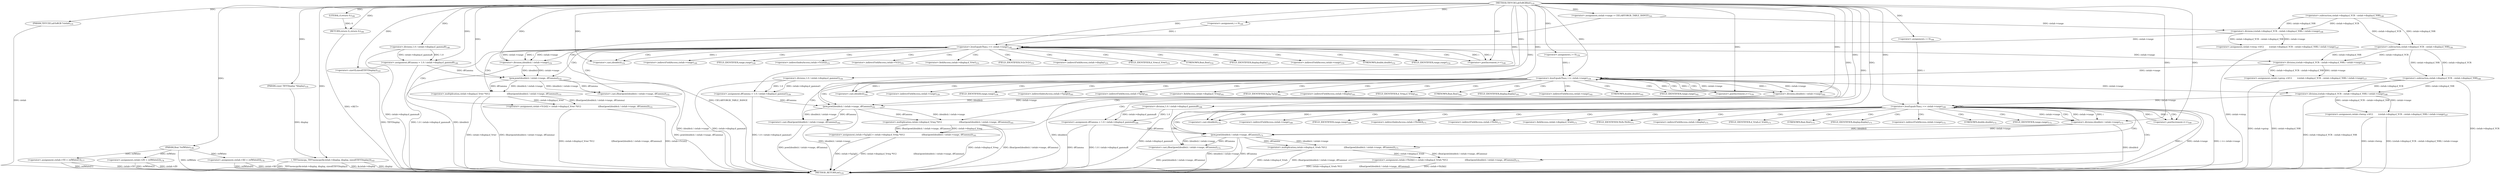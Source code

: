 digraph "TIFFCIELabToRGBInit" {  
"6973" [label = <(METHOD,TIFFCIELabToRGBInit)<SUB>135</SUB>> ]
"7208" [label = <(METHOD_RETURN,int)<SUB>135</SUB>> ]
"6974" [label = <(PARAM,TIFFCIELabToRGB *cielab)<SUB>135</SUB>> ]
"6975" [label = <(PARAM,const TIFFDisplay *display)<SUB>135</SUB>> ]
"6976" [label = <(PARAM,float *refWhite)<SUB>136</SUB>> ]
"6980" [label = <(&lt;operator&gt;.assignment,cielab-&gt;range = CIELABTORGB_TABLE_RANGE)<SUB>141</SUB>> ]
"6985" [label = <(_TIFFmemcpy,_TIFFmemcpy(&amp;cielab-&gt;display, display, sizeof(TIFFDisplay)))<SUB>143</SUB>> ]
"6993" [label = <(&lt;operator&gt;.assignment,dfGamma = 1.0 / cielab-&gt;display.d_gammaR)<SUB>146</SUB>> ]
"7002" [label = <(&lt;operator&gt;.assignment,cielab-&gt;rstep =\012        (cielab-&gt;display.d_YCR - cielab-&gt;display.d_Y0R) / cielab-&gt;range)<SUB>147</SUB>> ]
"7057" [label = <(&lt;operator&gt;.assignment,dfGamma = 1.0 / cielab-&gt;display.d_gammaG)<SUB>156</SUB>> ]
"7066" [label = <(&lt;operator&gt;.assignment,cielab-&gt;gstep =\012        (cielab-&gt;display.d_YCR - cielab-&gt;display.d_Y0R) / cielab-&gt;range)<SUB>157</SUB>> ]
"7121" [label = <(&lt;operator&gt;.assignment,dfGamma = 1.0 / cielab-&gt;display.d_gammaB)<SUB>166</SUB>> ]
"7130" [label = <(&lt;operator&gt;.assignment,cielab-&gt;bstep =\012        (cielab-&gt;display.d_YCR - cielab-&gt;display.d_Y0R) / cielab-&gt;range)<SUB>167</SUB>> ]
"7185" [label = <(&lt;operator&gt;.assignment,cielab-&gt;X0 = refWhite[0])<SUB>176</SUB>> ]
"7192" [label = <(&lt;operator&gt;.assignment,cielab-&gt;Y0 = refWhite[1])<SUB>177</SUB>> ]
"7199" [label = <(&lt;operator&gt;.assignment,cielab-&gt;Z0 = refWhite[2])<SUB>178</SUB>> ]
"7206" [label = <(RETURN,return 0;,return 0;)<SUB>180</SUB>> ]
"7026" [label = <(&lt;operator&gt;.lessEqualsThan,i &lt;= cielab-&gt;range)<SUB>149</SUB>> ]
"7031" [label = <(&lt;operator&gt;.postIncrement,i++)<SUB>149</SUB>> ]
"7090" [label = <(&lt;operator&gt;.lessEqualsThan,i &lt;= cielab-&gt;range)<SUB>159</SUB>> ]
"7095" [label = <(&lt;operator&gt;.postIncrement,i++)<SUB>159</SUB>> ]
"7154" [label = <(&lt;operator&gt;.lessEqualsThan,i &lt;= cielab-&gt;range)<SUB>169</SUB>> ]
"7159" [label = <(&lt;operator&gt;.postIncrement,i++)<SUB>169</SUB>> ]
"7207" [label = <(LITERAL,0,return 0;)<SUB>180</SUB>> ]
"6991" [label = <(&lt;operator&gt;.sizeOf,sizeof(TIFFDisplay))<SUB>143</SUB>> ]
"6995" [label = <(&lt;operator&gt;.division,1.0 / cielab-&gt;display.d_gammaR)<SUB>146</SUB>> ]
"7006" [label = <(&lt;operator&gt;.division,(cielab-&gt;display.d_YCR - cielab-&gt;display.d_Y0R) / cielab-&gt;range)<SUB>148</SUB>> ]
"7023" [label = <(&lt;operator&gt;.assignment,i = 0)<SUB>149</SUB>> ]
"7034" [label = <(&lt;operator&gt;.assignment,cielab-&gt;Yr2r[i] = cielab-&gt;display.d_Vrwr *\012                          ((float)pow((double)i / cielab-&gt;range, dfGamma)))<SUB>151</SUB>> ]
"7059" [label = <(&lt;operator&gt;.division,1.0 / cielab-&gt;display.d_gammaG)<SUB>156</SUB>> ]
"7070" [label = <(&lt;operator&gt;.division,(cielab-&gt;display.d_YCR - cielab-&gt;display.d_Y0R) / cielab-&gt;range)<SUB>158</SUB>> ]
"7087" [label = <(&lt;operator&gt;.assignment,i = 0)<SUB>159</SUB>> ]
"7098" [label = <(&lt;operator&gt;.assignment,cielab-&gt;Yg2g[i] = cielab-&gt;display.d_Vrwg *\012                          ((float)pow((double)i / cielab-&gt;range, dfGamma)))<SUB>161</SUB>> ]
"7123" [label = <(&lt;operator&gt;.division,1.0 / cielab-&gt;display.d_gammaB)<SUB>166</SUB>> ]
"7134" [label = <(&lt;operator&gt;.division,(cielab-&gt;display.d_YCR - cielab-&gt;display.d_Y0R) / cielab-&gt;range)<SUB>168</SUB>> ]
"7151" [label = <(&lt;operator&gt;.assignment,i = 0)<SUB>169</SUB>> ]
"7162" [label = <(&lt;operator&gt;.assignment,cielab-&gt;Yb2b[i] = cielab-&gt;display.d_Vrwb *\012                          ((float)pow((double)i / cielab-&gt;range, dfGamma)))<SUB>171</SUB>> ]
"7007" [label = <(&lt;operator&gt;.subtraction,cielab-&gt;display.d_YCR - cielab-&gt;display.d_Y0R)<SUB>148</SUB>> ]
"7071" [label = <(&lt;operator&gt;.subtraction,cielab-&gt;display.d_YCR - cielab-&gt;display.d_Y0R)<SUB>158</SUB>> ]
"7135" [label = <(&lt;operator&gt;.subtraction,cielab-&gt;display.d_YCR - cielab-&gt;display.d_Y0R)<SUB>168</SUB>> ]
"7040" [label = <(&lt;operator&gt;.multiplication,cielab-&gt;display.d_Vrwr *\012                          ((float)pow((double)i / cielab-&gt;range, dfGamma)))<SUB>151</SUB>> ]
"7104" [label = <(&lt;operator&gt;.multiplication,cielab-&gt;display.d_Vrwg *\012                          ((float)pow((double)i / cielab-&gt;range, dfGamma)))<SUB>161</SUB>> ]
"7168" [label = <(&lt;operator&gt;.multiplication,cielab-&gt;display.d_Vrwb *\012                          ((float)pow((double)i / cielab-&gt;range, dfGamma)))<SUB>171</SUB>> ]
"7046" [label = <(&lt;operator&gt;.cast,(float)pow((double)i / cielab-&gt;range, dfGamma))<SUB>152</SUB>> ]
"7110" [label = <(&lt;operator&gt;.cast,(float)pow((double)i / cielab-&gt;range, dfGamma))<SUB>162</SUB>> ]
"7174" [label = <(&lt;operator&gt;.cast,(float)pow((double)i / cielab-&gt;range, dfGamma))<SUB>172</SUB>> ]
"7048" [label = <(pow,pow((double)i / cielab-&gt;range, dfGamma))<SUB>152</SUB>> ]
"7112" [label = <(pow,pow((double)i / cielab-&gt;range, dfGamma))<SUB>162</SUB>> ]
"7176" [label = <(pow,pow((double)i / cielab-&gt;range, dfGamma))<SUB>172</SUB>> ]
"7049" [label = <(&lt;operator&gt;.division,(double)i / cielab-&gt;range)<SUB>152</SUB>> ]
"7113" [label = <(&lt;operator&gt;.division,(double)i / cielab-&gt;range)<SUB>162</SUB>> ]
"7177" [label = <(&lt;operator&gt;.division,(double)i / cielab-&gt;range)<SUB>172</SUB>> ]
"7050" [label = <(&lt;operator&gt;.cast,(double)i)<SUB>152</SUB>> ]
"7114" [label = <(&lt;operator&gt;.cast,(double)i)<SUB>162</SUB>> ]
"7178" [label = <(&lt;operator&gt;.cast,(double)i)<SUB>172</SUB>> ]
"7028" [label = <(&lt;operator&gt;.indirectFieldAccess,cielab-&gt;range)<SUB>149</SUB>> ]
"7092" [label = <(&lt;operator&gt;.indirectFieldAccess,cielab-&gt;range)<SUB>159</SUB>> ]
"7156" [label = <(&lt;operator&gt;.indirectFieldAccess,cielab-&gt;range)<SUB>169</SUB>> ]
"7030" [label = <(FIELD_IDENTIFIER,range,range)<SUB>149</SUB>> ]
"7035" [label = <(&lt;operator&gt;.indirectIndexAccess,cielab-&gt;Yr2r[i])<SUB>151</SUB>> ]
"7094" [label = <(FIELD_IDENTIFIER,range,range)<SUB>159</SUB>> ]
"7099" [label = <(&lt;operator&gt;.indirectIndexAccess,cielab-&gt;Yg2g[i])<SUB>161</SUB>> ]
"7158" [label = <(FIELD_IDENTIFIER,range,range)<SUB>169</SUB>> ]
"7163" [label = <(&lt;operator&gt;.indirectIndexAccess,cielab-&gt;Yb2b[i])<SUB>171</SUB>> ]
"7036" [label = <(&lt;operator&gt;.indirectFieldAccess,cielab-&gt;Yr2r)<SUB>151</SUB>> ]
"7041" [label = <(&lt;operator&gt;.fieldAccess,cielab-&gt;display.d_Vrwr)<SUB>151</SUB>> ]
"7100" [label = <(&lt;operator&gt;.indirectFieldAccess,cielab-&gt;Yg2g)<SUB>161</SUB>> ]
"7105" [label = <(&lt;operator&gt;.fieldAccess,cielab-&gt;display.d_Vrwg)<SUB>161</SUB>> ]
"7164" [label = <(&lt;operator&gt;.indirectFieldAccess,cielab-&gt;Yb2b)<SUB>171</SUB>> ]
"7169" [label = <(&lt;operator&gt;.fieldAccess,cielab-&gt;display.d_Vrwb)<SUB>171</SUB>> ]
"7038" [label = <(FIELD_IDENTIFIER,Yr2r,Yr2r)<SUB>151</SUB>> ]
"7042" [label = <(&lt;operator&gt;.indirectFieldAccess,cielab-&gt;display)<SUB>151</SUB>> ]
"7045" [label = <(FIELD_IDENTIFIER,d_Vrwr,d_Vrwr)<SUB>151</SUB>> ]
"7047" [label = <(UNKNOWN,float,float)<SUB>152</SUB>> ]
"7102" [label = <(FIELD_IDENTIFIER,Yg2g,Yg2g)<SUB>161</SUB>> ]
"7106" [label = <(&lt;operator&gt;.indirectFieldAccess,cielab-&gt;display)<SUB>161</SUB>> ]
"7109" [label = <(FIELD_IDENTIFIER,d_Vrwg,d_Vrwg)<SUB>161</SUB>> ]
"7111" [label = <(UNKNOWN,float,float)<SUB>162</SUB>> ]
"7166" [label = <(FIELD_IDENTIFIER,Yb2b,Yb2b)<SUB>171</SUB>> ]
"7170" [label = <(&lt;operator&gt;.indirectFieldAccess,cielab-&gt;display)<SUB>171</SUB>> ]
"7173" [label = <(FIELD_IDENTIFIER,d_Vrwb,d_Vrwb)<SUB>171</SUB>> ]
"7175" [label = <(UNKNOWN,float,float)<SUB>172</SUB>> ]
"7044" [label = <(FIELD_IDENTIFIER,display,display)<SUB>151</SUB>> ]
"7108" [label = <(FIELD_IDENTIFIER,display,display)<SUB>161</SUB>> ]
"7172" [label = <(FIELD_IDENTIFIER,display,display)<SUB>171</SUB>> ]
"7053" [label = <(&lt;operator&gt;.indirectFieldAccess,cielab-&gt;range)<SUB>152</SUB>> ]
"7117" [label = <(&lt;operator&gt;.indirectFieldAccess,cielab-&gt;range)<SUB>162</SUB>> ]
"7181" [label = <(&lt;operator&gt;.indirectFieldAccess,cielab-&gt;range)<SUB>172</SUB>> ]
"7051" [label = <(UNKNOWN,double,double)<SUB>152</SUB>> ]
"7055" [label = <(FIELD_IDENTIFIER,range,range)<SUB>152</SUB>> ]
"7115" [label = <(UNKNOWN,double,double)<SUB>162</SUB>> ]
"7119" [label = <(FIELD_IDENTIFIER,range,range)<SUB>162</SUB>> ]
"7179" [label = <(UNKNOWN,double,double)<SUB>172</SUB>> ]
"7183" [label = <(FIELD_IDENTIFIER,range,range)<SUB>172</SUB>> ]
  "7206" -> "7208"  [ label = "DDG: &lt;RET&gt;"] 
  "6974" -> "7208"  [ label = "DDG: cielab"] 
  "6976" -> "7208"  [ label = "DDG: refWhite"] 
  "6985" -> "7208"  [ label = "DDG: &amp;cielab-&gt;display"] 
  "6985" -> "7208"  [ label = "DDG: display"] 
  "6985" -> "7208"  [ label = "DDG: _TIFFmemcpy(&amp;cielab-&gt;display, display, sizeof(TIFFDisplay))"] 
  "6995" -> "7208"  [ label = "DDG: cielab-&gt;display.d_gammaR"] 
  "6993" -> "7208"  [ label = "DDG: 1.0 / cielab-&gt;display.d_gammaR"] 
  "7002" -> "7208"  [ label = "DDG: cielab-&gt;rstep"] 
  "7059" -> "7208"  [ label = "DDG: cielab-&gt;display.d_gammaG"] 
  "7057" -> "7208"  [ label = "DDG: 1.0 / cielab-&gt;display.d_gammaG"] 
  "7066" -> "7208"  [ label = "DDG: cielab-&gt;gstep"] 
  "7121" -> "7208"  [ label = "DDG: dfGamma"] 
  "7123" -> "7208"  [ label = "DDG: cielab-&gt;display.d_gammaB"] 
  "7121" -> "7208"  [ label = "DDG: 1.0 / cielab-&gt;display.d_gammaB"] 
  "7130" -> "7208"  [ label = "DDG: cielab-&gt;bstep"] 
  "7135" -> "7208"  [ label = "DDG: cielab-&gt;display.d_YCR"] 
  "7135" -> "7208"  [ label = "DDG: cielab-&gt;display.d_Y0R"] 
  "7134" -> "7208"  [ label = "DDG: cielab-&gt;display.d_YCR - cielab-&gt;display.d_Y0R"] 
  "7130" -> "7208"  [ label = "DDG: (cielab-&gt;display.d_YCR - cielab-&gt;display.d_Y0R) / cielab-&gt;range"] 
  "7154" -> "7208"  [ label = "DDG: i"] 
  "7154" -> "7208"  [ label = "DDG: cielab-&gt;range"] 
  "7154" -> "7208"  [ label = "DDG: i &lt;= cielab-&gt;range"] 
  "7185" -> "7208"  [ label = "DDG: cielab-&gt;X0"] 
  "7185" -> "7208"  [ label = "DDG: refWhite[0]"] 
  "7192" -> "7208"  [ label = "DDG: cielab-&gt;Y0"] 
  "7192" -> "7208"  [ label = "DDG: refWhite[1]"] 
  "7199" -> "7208"  [ label = "DDG: cielab-&gt;Z0"] 
  "7199" -> "7208"  [ label = "DDG: refWhite[2]"] 
  "7162" -> "7208"  [ label = "DDG: cielab-&gt;Yb2b[i]"] 
  "7168" -> "7208"  [ label = "DDG: cielab-&gt;display.d_Vrwb"] 
  "7177" -> "7208"  [ label = "DDG: (double)i"] 
  "7176" -> "7208"  [ label = "DDG: (double)i / cielab-&gt;range"] 
  "7176" -> "7208"  [ label = "DDG: dfGamma"] 
  "7174" -> "7208"  [ label = "DDG: pow((double)i / cielab-&gt;range, dfGamma)"] 
  "7168" -> "7208"  [ label = "DDG: (float)pow((double)i / cielab-&gt;range, dfGamma)"] 
  "7162" -> "7208"  [ label = "DDG: cielab-&gt;display.d_Vrwb *\012                          ((float)pow((double)i / cielab-&gt;range, dfGamma))"] 
  "7098" -> "7208"  [ label = "DDG: cielab-&gt;Yg2g[i]"] 
  "7104" -> "7208"  [ label = "DDG: cielab-&gt;display.d_Vrwg"] 
  "7113" -> "7208"  [ label = "DDG: (double)i"] 
  "7112" -> "7208"  [ label = "DDG: (double)i / cielab-&gt;range"] 
  "7110" -> "7208"  [ label = "DDG: pow((double)i / cielab-&gt;range, dfGamma)"] 
  "7104" -> "7208"  [ label = "DDG: (float)pow((double)i / cielab-&gt;range, dfGamma)"] 
  "7098" -> "7208"  [ label = "DDG: cielab-&gt;display.d_Vrwg *\012                          ((float)pow((double)i / cielab-&gt;range, dfGamma))"] 
  "7034" -> "7208"  [ label = "DDG: cielab-&gt;Yr2r[i]"] 
  "7040" -> "7208"  [ label = "DDG: cielab-&gt;display.d_Vrwr"] 
  "7049" -> "7208"  [ label = "DDG: (double)i"] 
  "7048" -> "7208"  [ label = "DDG: (double)i / cielab-&gt;range"] 
  "7046" -> "7208"  [ label = "DDG: pow((double)i / cielab-&gt;range, dfGamma)"] 
  "7040" -> "7208"  [ label = "DDG: (float)pow((double)i / cielab-&gt;range, dfGamma)"] 
  "7034" -> "7208"  [ label = "DDG: cielab-&gt;display.d_Vrwr *\012                          ((float)pow((double)i / cielab-&gt;range, dfGamma))"] 
  "6980" -> "7208"  [ label = "DDG: CIELABTORGB_TABLE_RANGE"] 
  "6991" -> "7208"  [ label = "DDG: TIFFDisplay"] 
  "6973" -> "6974"  [ label = "DDG: "] 
  "6973" -> "6975"  [ label = "DDG: "] 
  "6973" -> "6976"  [ label = "DDG: "] 
  "6973" -> "6980"  [ label = "DDG: "] 
  "6995" -> "6993"  [ label = "DDG: 1.0"] 
  "6995" -> "6993"  [ label = "DDG: cielab-&gt;display.d_gammaR"] 
  "7006" -> "7002"  [ label = "DDG: cielab-&gt;display.d_YCR - cielab-&gt;display.d_Y0R"] 
  "7006" -> "7002"  [ label = "DDG: cielab-&gt;range"] 
  "7059" -> "7057"  [ label = "DDG: 1.0"] 
  "7059" -> "7057"  [ label = "DDG: cielab-&gt;display.d_gammaG"] 
  "7070" -> "7066"  [ label = "DDG: cielab-&gt;display.d_YCR - cielab-&gt;display.d_Y0R"] 
  "7070" -> "7066"  [ label = "DDG: cielab-&gt;range"] 
  "7123" -> "7121"  [ label = "DDG: 1.0"] 
  "7123" -> "7121"  [ label = "DDG: cielab-&gt;display.d_gammaB"] 
  "7134" -> "7130"  [ label = "DDG: cielab-&gt;display.d_YCR - cielab-&gt;display.d_Y0R"] 
  "7134" -> "7130"  [ label = "DDG: cielab-&gt;range"] 
  "6976" -> "7185"  [ label = "DDG: refWhite"] 
  "6976" -> "7192"  [ label = "DDG: refWhite"] 
  "6976" -> "7199"  [ label = "DDG: refWhite"] 
  "7207" -> "7206"  [ label = "DDG: 0"] 
  "6973" -> "7206"  [ label = "DDG: "] 
  "6975" -> "6985"  [ label = "DDG: display"] 
  "6973" -> "6985"  [ label = "DDG: "] 
  "6973" -> "6993"  [ label = "DDG: "] 
  "6973" -> "7057"  [ label = "DDG: "] 
  "6973" -> "7121"  [ label = "DDG: "] 
  "6973" -> "7207"  [ label = "DDG: "] 
  "6973" -> "6991"  [ label = "DDG: "] 
  "6973" -> "6995"  [ label = "DDG: "] 
  "7007" -> "7006"  [ label = "DDG: cielab-&gt;display.d_YCR"] 
  "7007" -> "7006"  [ label = "DDG: cielab-&gt;display.d_Y0R"] 
  "6980" -> "7006"  [ label = "DDG: cielab-&gt;range"] 
  "6973" -> "7023"  [ label = "DDG: "] 
  "7023" -> "7026"  [ label = "DDG: i"] 
  "7031" -> "7026"  [ label = "DDG: i"] 
  "6973" -> "7026"  [ label = "DDG: "] 
  "7006" -> "7026"  [ label = "DDG: cielab-&gt;range"] 
  "7049" -> "7026"  [ label = "DDG: cielab-&gt;range"] 
  "6973" -> "7031"  [ label = "DDG: "] 
  "7026" -> "7031"  [ label = "DDG: i"] 
  "7040" -> "7034"  [ label = "DDG: cielab-&gt;display.d_Vrwr"] 
  "7040" -> "7034"  [ label = "DDG: (float)pow((double)i / cielab-&gt;range, dfGamma)"] 
  "6973" -> "7059"  [ label = "DDG: "] 
  "7071" -> "7070"  [ label = "DDG: cielab-&gt;display.d_YCR"] 
  "7071" -> "7070"  [ label = "DDG: cielab-&gt;display.d_Y0R"] 
  "7026" -> "7070"  [ label = "DDG: cielab-&gt;range"] 
  "6973" -> "7087"  [ label = "DDG: "] 
  "7087" -> "7090"  [ label = "DDG: i"] 
  "7095" -> "7090"  [ label = "DDG: i"] 
  "6973" -> "7090"  [ label = "DDG: "] 
  "7070" -> "7090"  [ label = "DDG: cielab-&gt;range"] 
  "7113" -> "7090"  [ label = "DDG: cielab-&gt;range"] 
  "6973" -> "7095"  [ label = "DDG: "] 
  "7090" -> "7095"  [ label = "DDG: i"] 
  "7104" -> "7098"  [ label = "DDG: cielab-&gt;display.d_Vrwg"] 
  "7104" -> "7098"  [ label = "DDG: (float)pow((double)i / cielab-&gt;range, dfGamma)"] 
  "6973" -> "7123"  [ label = "DDG: "] 
  "7135" -> "7134"  [ label = "DDG: cielab-&gt;display.d_YCR"] 
  "7135" -> "7134"  [ label = "DDG: cielab-&gt;display.d_Y0R"] 
  "7090" -> "7134"  [ label = "DDG: cielab-&gt;range"] 
  "6973" -> "7151"  [ label = "DDG: "] 
  "7151" -> "7154"  [ label = "DDG: i"] 
  "7159" -> "7154"  [ label = "DDG: i"] 
  "6973" -> "7154"  [ label = "DDG: "] 
  "7134" -> "7154"  [ label = "DDG: cielab-&gt;range"] 
  "7177" -> "7154"  [ label = "DDG: cielab-&gt;range"] 
  "6973" -> "7159"  [ label = "DDG: "] 
  "7154" -> "7159"  [ label = "DDG: i"] 
  "7168" -> "7162"  [ label = "DDG: cielab-&gt;display.d_Vrwb"] 
  "7168" -> "7162"  [ label = "DDG: (float)pow((double)i / cielab-&gt;range, dfGamma)"] 
  "7007" -> "7071"  [ label = "DDG: cielab-&gt;display.d_YCR"] 
  "7007" -> "7071"  [ label = "DDG: cielab-&gt;display.d_Y0R"] 
  "7071" -> "7135"  [ label = "DDG: cielab-&gt;display.d_YCR"] 
  "7071" -> "7135"  [ label = "DDG: cielab-&gt;display.d_Y0R"] 
  "7048" -> "7040"  [ label = "DDG: (double)i / cielab-&gt;range"] 
  "7048" -> "7040"  [ label = "DDG: dfGamma"] 
  "7112" -> "7104"  [ label = "DDG: (double)i / cielab-&gt;range"] 
  "7112" -> "7104"  [ label = "DDG: dfGamma"] 
  "7176" -> "7168"  [ label = "DDG: (double)i / cielab-&gt;range"] 
  "7176" -> "7168"  [ label = "DDG: dfGamma"] 
  "7048" -> "7046"  [ label = "DDG: (double)i / cielab-&gt;range"] 
  "7048" -> "7046"  [ label = "DDG: dfGamma"] 
  "7112" -> "7110"  [ label = "DDG: (double)i / cielab-&gt;range"] 
  "7112" -> "7110"  [ label = "DDG: dfGamma"] 
  "7176" -> "7174"  [ label = "DDG: (double)i / cielab-&gt;range"] 
  "7176" -> "7174"  [ label = "DDG: dfGamma"] 
  "7049" -> "7048"  [ label = "DDG: (double)i"] 
  "7049" -> "7048"  [ label = "DDG: cielab-&gt;range"] 
  "6993" -> "7048"  [ label = "DDG: dfGamma"] 
  "6973" -> "7048"  [ label = "DDG: "] 
  "7113" -> "7112"  [ label = "DDG: (double)i"] 
  "7113" -> "7112"  [ label = "DDG: cielab-&gt;range"] 
  "7057" -> "7112"  [ label = "DDG: dfGamma"] 
  "6973" -> "7112"  [ label = "DDG: "] 
  "7177" -> "7176"  [ label = "DDG: (double)i"] 
  "7177" -> "7176"  [ label = "DDG: cielab-&gt;range"] 
  "7121" -> "7176"  [ label = "DDG: dfGamma"] 
  "6973" -> "7176"  [ label = "DDG: "] 
  "7026" -> "7049"  [ label = "DDG: i"] 
  "6973" -> "7049"  [ label = "DDG: "] 
  "7026" -> "7049"  [ label = "DDG: cielab-&gt;range"] 
  "7090" -> "7113"  [ label = "DDG: i"] 
  "6973" -> "7113"  [ label = "DDG: "] 
  "7090" -> "7113"  [ label = "DDG: cielab-&gt;range"] 
  "7154" -> "7177"  [ label = "DDG: i"] 
  "6973" -> "7177"  [ label = "DDG: "] 
  "7154" -> "7177"  [ label = "DDG: cielab-&gt;range"] 
  "7026" -> "7050"  [ label = "DDG: i"] 
  "6973" -> "7050"  [ label = "DDG: "] 
  "7090" -> "7114"  [ label = "DDG: i"] 
  "6973" -> "7114"  [ label = "DDG: "] 
  "7154" -> "7178"  [ label = "DDG: i"] 
  "6973" -> "7178"  [ label = "DDG: "] 
  "7026" -> "7036"  [ label = "CDG: "] 
  "7026" -> "7053"  [ label = "CDG: "] 
  "7026" -> "7051"  [ label = "CDG: "] 
  "7026" -> "7042"  [ label = "CDG: "] 
  "7026" -> "7034"  [ label = "CDG: "] 
  "7026" -> "7028"  [ label = "CDG: "] 
  "7026" -> "7045"  [ label = "CDG: "] 
  "7026" -> "7049"  [ label = "CDG: "] 
  "7026" -> "7041"  [ label = "CDG: "] 
  "7026" -> "7026"  [ label = "CDG: "] 
  "7026" -> "7050"  [ label = "CDG: "] 
  "7026" -> "7035"  [ label = "CDG: "] 
  "7026" -> "7040"  [ label = "CDG: "] 
  "7026" -> "7046"  [ label = "CDG: "] 
  "7026" -> "7038"  [ label = "CDG: "] 
  "7026" -> "7044"  [ label = "CDG: "] 
  "7026" -> "7030"  [ label = "CDG: "] 
  "7026" -> "7048"  [ label = "CDG: "] 
  "7026" -> "7031"  [ label = "CDG: "] 
  "7026" -> "7055"  [ label = "CDG: "] 
  "7026" -> "7047"  [ label = "CDG: "] 
  "7090" -> "7108"  [ label = "CDG: "] 
  "7090" -> "7109"  [ label = "CDG: "] 
  "7090" -> "7114"  [ label = "CDG: "] 
  "7090" -> "7100"  [ label = "CDG: "] 
  "7090" -> "7105"  [ label = "CDG: "] 
  "7090" -> "7098"  [ label = "CDG: "] 
  "7090" -> "7113"  [ label = "CDG: "] 
  "7090" -> "7117"  [ label = "CDG: "] 
  "7090" -> "7090"  [ label = "CDG: "] 
  "7090" -> "7106"  [ label = "CDG: "] 
  "7090" -> "7092"  [ label = "CDG: "] 
  "7090" -> "7112"  [ label = "CDG: "] 
  "7090" -> "7111"  [ label = "CDG: "] 
  "7090" -> "7104"  [ label = "CDG: "] 
  "7090" -> "7115"  [ label = "CDG: "] 
  "7090" -> "7119"  [ label = "CDG: "] 
  "7090" -> "7099"  [ label = "CDG: "] 
  "7090" -> "7110"  [ label = "CDG: "] 
  "7090" -> "7094"  [ label = "CDG: "] 
  "7090" -> "7095"  [ label = "CDG: "] 
  "7090" -> "7102"  [ label = "CDG: "] 
  "7154" -> "7163"  [ label = "CDG: "] 
  "7154" -> "7154"  [ label = "CDG: "] 
  "7154" -> "7181"  [ label = "CDG: "] 
  "7154" -> "7183"  [ label = "CDG: "] 
  "7154" -> "7158"  [ label = "CDG: "] 
  "7154" -> "7177"  [ label = "CDG: "] 
  "7154" -> "7175"  [ label = "CDG: "] 
  "7154" -> "7162"  [ label = "CDG: "] 
  "7154" -> "7156"  [ label = "CDG: "] 
  "7154" -> "7173"  [ label = "CDG: "] 
  "7154" -> "7164"  [ label = "CDG: "] 
  "7154" -> "7169"  [ label = "CDG: "] 
  "7154" -> "7159"  [ label = "CDG: "] 
  "7154" -> "7174"  [ label = "CDG: "] 
  "7154" -> "7178"  [ label = "CDG: "] 
  "7154" -> "7170"  [ label = "CDG: "] 
  "7154" -> "7166"  [ label = "CDG: "] 
  "7154" -> "7179"  [ label = "CDG: "] 
  "7154" -> "7176"  [ label = "CDG: "] 
  "7154" -> "7168"  [ label = "CDG: "] 
  "7154" -> "7172"  [ label = "CDG: "] 
}
